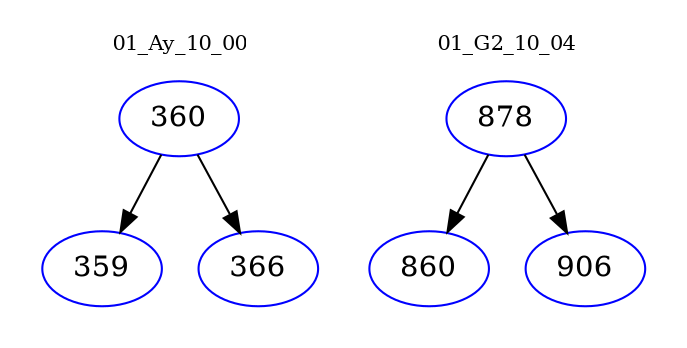 digraph{
subgraph cluster_0 {
color = white
label = "01_Ay_10_00";
fontsize=10;
T0_360 [label="360", color="blue"]
T0_360 -> T0_359 [color="black"]
T0_359 [label="359", color="blue"]
T0_360 -> T0_366 [color="black"]
T0_366 [label="366", color="blue"]
}
subgraph cluster_1 {
color = white
label = "01_G2_10_04";
fontsize=10;
T1_878 [label="878", color="blue"]
T1_878 -> T1_860 [color="black"]
T1_860 [label="860", color="blue"]
T1_878 -> T1_906 [color="black"]
T1_906 [label="906", color="blue"]
}
}

